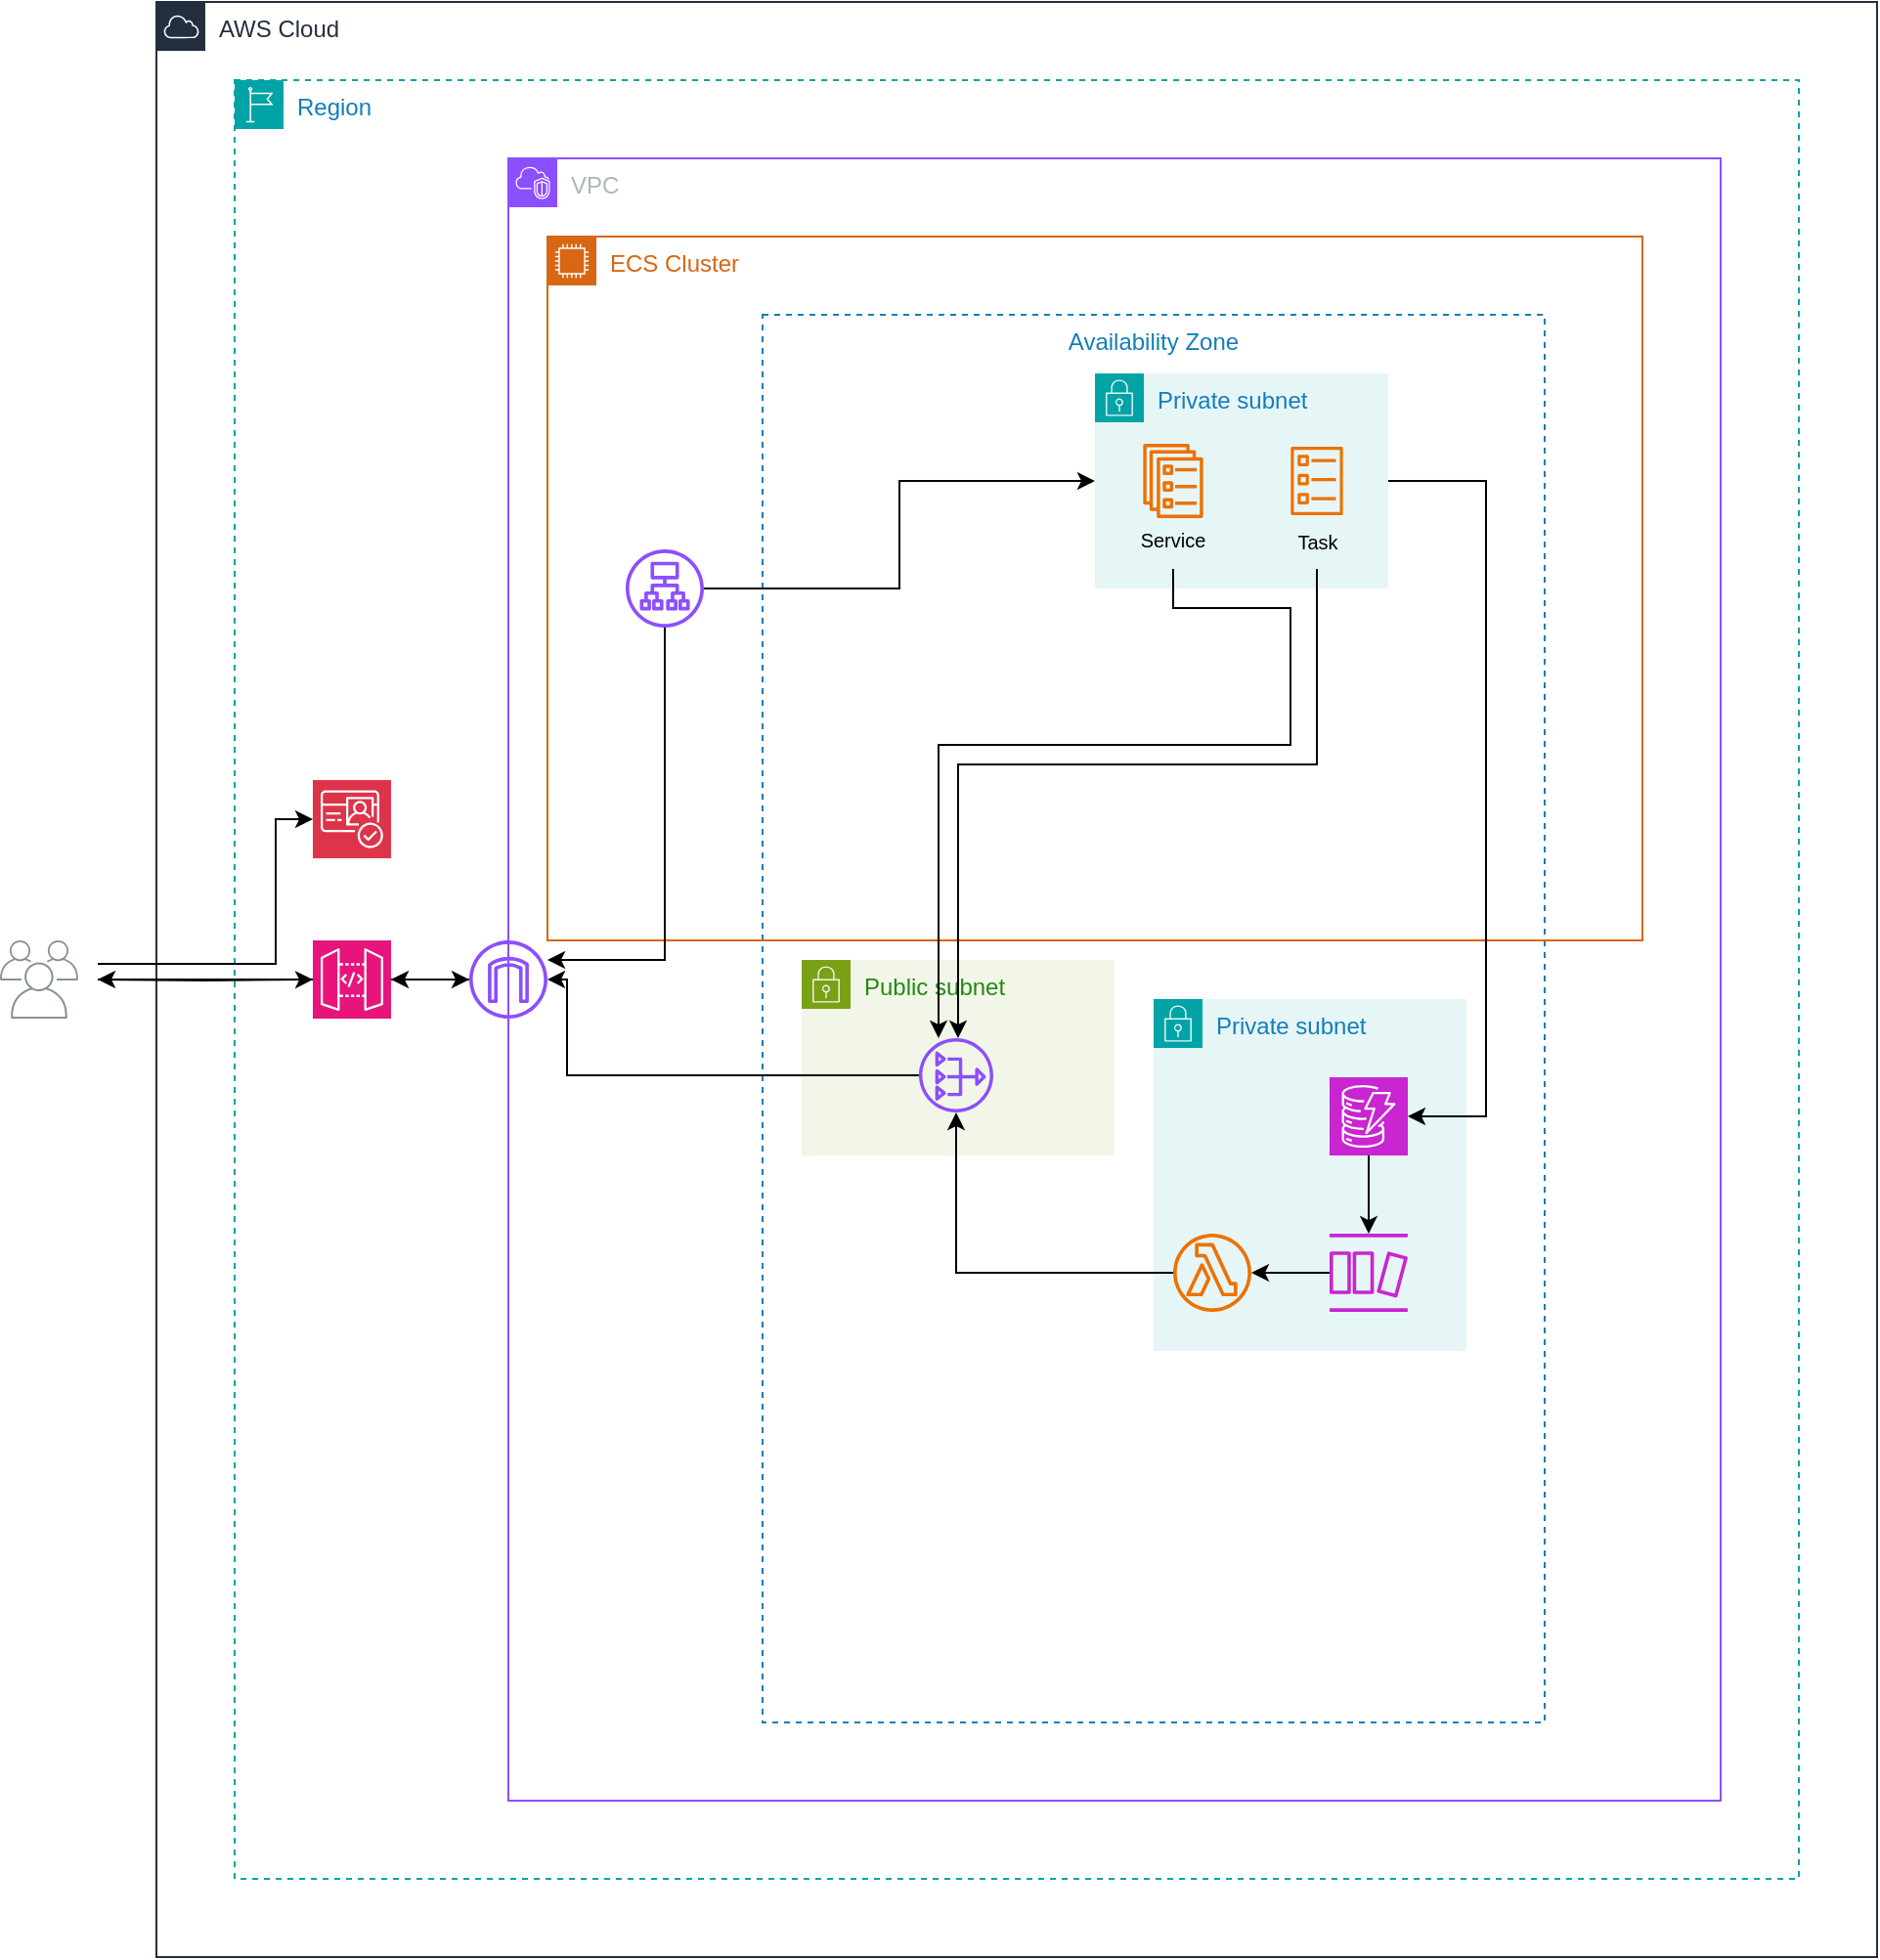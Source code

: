 <mxfile version="24.6.2" type="github">
  <diagram name="Page-1" id="qYU9Ulp_ExvP144HwVtU">
    <mxGraphModel dx="1749" dy="1160" grid="1" gridSize="10" guides="1" tooltips="1" connect="1" arrows="1" fold="1" page="1" pageScale="1" pageWidth="850" pageHeight="1100" math="0" shadow="0">
      <root>
        <mxCell id="0" />
        <mxCell id="1" parent="0" />
        <mxCell id="a-sUADIVm8qCuhfeS31k-23" value="Availability Zone" style="fillColor=none;strokeColor=#147EBA;dashed=1;verticalAlign=top;fontStyle=0;fontColor=#147EBA;whiteSpace=wrap;html=1;" parent="1" vertex="1">
          <mxGeometry x="470" y="200" width="400" height="720" as="geometry" />
        </mxCell>
        <mxCell id="a-sUADIVm8qCuhfeS31k-2" value="AWS Cloud" style="points=[[0,0],[0.25,0],[0.5,0],[0.75,0],[1,0],[1,0.25],[1,0.5],[1,0.75],[1,1],[0.75,1],[0.5,1],[0.25,1],[0,1],[0,0.75],[0,0.5],[0,0.25]];outlineConnect=0;gradientColor=none;html=1;whiteSpace=wrap;fontSize=12;fontStyle=0;container=0;pointerEvents=0;collapsible=0;recursiveResize=0;shape=mxgraph.aws4.group;grIcon=mxgraph.aws4.group_aws_cloud;strokeColor=#232F3E;fillColor=none;verticalAlign=top;align=left;spacingLeft=30;fontColor=#232F3E;dashed=0;" parent="1" vertex="1">
          <mxGeometry x="160" y="40" width="880" height="1000" as="geometry" />
        </mxCell>
        <mxCell id="a-sUADIVm8qCuhfeS31k-3" value="Region" style="points=[[0,0],[0.25,0],[0.5,0],[0.75,0],[1,0],[1,0.25],[1,0.5],[1,0.75],[1,1],[0.75,1],[0.5,1],[0.25,1],[0,1],[0,0.75],[0,0.5],[0,0.25]];outlineConnect=0;gradientColor=none;html=1;whiteSpace=wrap;fontSize=12;fontStyle=0;container=0;pointerEvents=0;collapsible=0;recursiveResize=0;shape=mxgraph.aws4.group;grIcon=mxgraph.aws4.group_region;strokeColor=#00A4A6;fillColor=none;verticalAlign=top;align=left;spacingLeft=30;fontColor=#147EBA;dashed=1;" parent="1" vertex="1">
          <mxGeometry x="200" y="80" width="800" height="920" as="geometry" />
        </mxCell>
        <mxCell id="a-sUADIVm8qCuhfeS31k-4" value="" style="sketch=0;outlineConnect=0;gradientColor=none;fontColor=#545B64;strokeColor=none;fillColor=#879196;dashed=0;verticalLabelPosition=bottom;verticalAlign=top;align=center;html=1;fontSize=12;fontStyle=0;aspect=fixed;shape=mxgraph.aws4.illustration_users;pointerEvents=1" parent="1" vertex="1">
          <mxGeometry x="80" y="520" width="40" height="40" as="geometry" />
        </mxCell>
        <mxCell id="a-sUADIVm8qCuhfeS31k-15" style="edgeStyle=orthogonalEdgeStyle;rounded=0;orthogonalLoop=1;jettySize=auto;html=1;" parent="1" source="a-sUADIVm8qCuhfeS31k-5" target="a-sUADIVm8qCuhfeS31k-12" edge="1">
          <mxGeometry relative="1" as="geometry" />
        </mxCell>
        <mxCell id="GHnzKDXzhPETCiCi5l8i-6" style="edgeStyle=orthogonalEdgeStyle;rounded=0;orthogonalLoop=1;jettySize=auto;html=1;" edge="1" parent="1" source="a-sUADIVm8qCuhfeS31k-5">
          <mxGeometry relative="1" as="geometry">
            <mxPoint x="130" y="540" as="targetPoint" />
          </mxGeometry>
        </mxCell>
        <mxCell id="a-sUADIVm8qCuhfeS31k-5" value="" style="sketch=0;points=[[0,0,0],[0.25,0,0],[0.5,0,0],[0.75,0,0],[1,0,0],[0,1,0],[0.25,1,0],[0.5,1,0],[0.75,1,0],[1,1,0],[0,0.25,0],[0,0.5,0],[0,0.75,0],[1,0.25,0],[1,0.5,0],[1,0.75,0]];outlineConnect=0;fontColor=#232F3E;fillColor=#E7157B;strokeColor=#ffffff;dashed=0;verticalLabelPosition=bottom;verticalAlign=top;align=center;html=1;fontSize=12;fontStyle=0;aspect=fixed;shape=mxgraph.aws4.resourceIcon;resIcon=mxgraph.aws4.api_gateway;" parent="1" vertex="1">
          <mxGeometry x="240" y="520" width="40" height="40" as="geometry" />
        </mxCell>
        <mxCell id="a-sUADIVm8qCuhfeS31k-6" style="edgeStyle=orthogonalEdgeStyle;rounded=0;orthogonalLoop=1;jettySize=auto;html=1;entryX=0;entryY=0.5;entryDx=0;entryDy=0;entryPerimeter=0;" parent="1" target="a-sUADIVm8qCuhfeS31k-5" edge="1">
          <mxGeometry relative="1" as="geometry">
            <mxPoint x="130" y="540" as="sourcePoint" />
          </mxGeometry>
        </mxCell>
        <mxCell id="a-sUADIVm8qCuhfeS31k-20" style="edgeStyle=orthogonalEdgeStyle;rounded=0;orthogonalLoop=1;jettySize=auto;html=1;" parent="1" source="a-sUADIVm8qCuhfeS31k-12" edge="1">
          <mxGeometry relative="1" as="geometry">
            <mxPoint x="280" y="540" as="targetPoint" />
          </mxGeometry>
        </mxCell>
        <mxCell id="a-sUADIVm8qCuhfeS31k-12" value="" style="sketch=0;outlineConnect=0;fontColor=#232F3E;gradientColor=none;fillColor=#8C4FFF;strokeColor=none;dashed=0;verticalLabelPosition=bottom;verticalAlign=top;align=center;html=1;fontSize=12;fontStyle=0;aspect=fixed;pointerEvents=1;shape=mxgraph.aws4.internet_gateway;" parent="1" vertex="1">
          <mxGeometry x="320" y="520" width="40" height="40" as="geometry" />
        </mxCell>
        <mxCell id="a-sUADIVm8qCuhfeS31k-16" value="VPC" style="points=[[0,0],[0.25,0],[0.5,0],[0.75,0],[1,0],[1,0.25],[1,0.5],[1,0.75],[1,1],[0.75,1],[0.5,1],[0.25,1],[0,1],[0,0.75],[0,0.5],[0,0.25]];outlineConnect=0;gradientColor=none;html=1;whiteSpace=wrap;fontSize=12;fontStyle=0;container=0;pointerEvents=0;collapsible=0;recursiveResize=0;shape=mxgraph.aws4.group;grIcon=mxgraph.aws4.group_vpc2;strokeColor=#8C4FFF;fillColor=none;verticalAlign=top;align=left;spacingLeft=30;fontColor=#AAB7B8;dashed=0;" parent="1" vertex="1">
          <mxGeometry x="340" y="120" width="620" height="840" as="geometry" />
        </mxCell>
        <mxCell id="a-sUADIVm8qCuhfeS31k-22" value="ECS Cluster" style="points=[[0,0],[0.25,0],[0.5,0],[0.75,0],[1,0],[1,0.25],[1,0.5],[1,0.75],[1,1],[0.75,1],[0.5,1],[0.25,1],[0,1],[0,0.75],[0,0.5],[0,0.25]];outlineConnect=0;gradientColor=none;html=1;whiteSpace=wrap;fontSize=12;fontStyle=0;container=0;pointerEvents=0;collapsible=0;recursiveResize=0;shape=mxgraph.aws4.group;grIcon=mxgraph.aws4.group_ec2_instance_contents;strokeColor=#D86613;fillColor=none;verticalAlign=top;align=left;spacingLeft=30;fontColor=#D86613;dashed=0;" parent="1" vertex="1">
          <mxGeometry x="360" y="160" width="560" height="360" as="geometry" />
        </mxCell>
        <mxCell id="a-sUADIVm8qCuhfeS31k-34" style="edgeStyle=orthogonalEdgeStyle;rounded=0;orthogonalLoop=1;jettySize=auto;html=1;" parent="1" source="a-sUADIVm8qCuhfeS31k-17" target="a-sUADIVm8qCuhfeS31k-24" edge="1">
          <mxGeometry relative="1" as="geometry" />
        </mxCell>
        <mxCell id="PUoLwNPxbnlyMsvjO3nc-1" style="edgeStyle=orthogonalEdgeStyle;rounded=0;orthogonalLoop=1;jettySize=auto;html=1;" parent="1" source="a-sUADIVm8qCuhfeS31k-17" edge="1">
          <mxGeometry relative="1" as="geometry">
            <mxPoint x="360" y="530" as="targetPoint" />
            <Array as="points">
              <mxPoint x="420" y="530" />
              <mxPoint x="360" y="530" />
            </Array>
          </mxGeometry>
        </mxCell>
        <mxCell id="a-sUADIVm8qCuhfeS31k-17" value="" style="sketch=0;outlineConnect=0;fontColor=#232F3E;gradientColor=none;fillColor=#8C4FFF;strokeColor=none;dashed=0;verticalLabelPosition=bottom;verticalAlign=top;align=center;html=1;fontSize=12;fontStyle=0;aspect=fixed;pointerEvents=1;shape=mxgraph.aws4.application_load_balancer;" parent="1" vertex="1">
          <mxGeometry x="400" y="320" width="40" height="40" as="geometry" />
        </mxCell>
        <mxCell id="a-sUADIVm8qCuhfeS31k-24" value="Private subnet" style="points=[[0,0],[0.25,0],[0.5,0],[0.75,0],[1,0],[1,0.25],[1,0.5],[1,0.75],[1,1],[0.75,1],[0.5,1],[0.25,1],[0,1],[0,0.75],[0,0.5],[0,0.25]];outlineConnect=0;gradientColor=none;html=1;whiteSpace=wrap;fontSize=12;fontStyle=0;container=1;pointerEvents=0;collapsible=0;recursiveResize=0;shape=mxgraph.aws4.group;grIcon=mxgraph.aws4.group_security_group;grStroke=0;strokeColor=#00A4A6;fillColor=#E6F6F7;verticalAlign=top;align=left;spacingLeft=30;fontColor=#147EBA;dashed=0;" parent="1" vertex="1">
          <mxGeometry x="640" y="230" width="150" height="110" as="geometry" />
        </mxCell>
        <mxCell id="a-sUADIVm8qCuhfeS31k-26" value="" style="sketch=0;outlineConnect=0;fontColor=#232F3E;gradientColor=none;fillColor=#ED7100;strokeColor=none;dashed=0;verticalLabelPosition=bottom;verticalAlign=top;align=center;html=1;fontSize=12;fontStyle=0;aspect=fixed;pointerEvents=1;shape=mxgraph.aws4.ecs_service;" parent="a-sUADIVm8qCuhfeS31k-24" vertex="1">
          <mxGeometry x="24.56" y="36" width="30.88" height="38" as="geometry" />
        </mxCell>
        <mxCell id="a-sUADIVm8qCuhfeS31k-25" value="Public subnet" style="points=[[0,0],[0.25,0],[0.5,0],[0.75,0],[1,0],[1,0.25],[1,0.5],[1,0.75],[1,1],[0.75,1],[0.5,1],[0.25,1],[0,1],[0,0.75],[0,0.5],[0,0.25]];outlineConnect=0;gradientColor=none;html=1;whiteSpace=wrap;fontSize=12;fontStyle=0;container=1;pointerEvents=0;collapsible=0;recursiveResize=0;shape=mxgraph.aws4.group;grIcon=mxgraph.aws4.group_security_group;grStroke=0;strokeColor=#7AA116;fillColor=#F2F6E8;verticalAlign=top;align=left;spacingLeft=30;fontColor=#248814;dashed=0;" parent="1" vertex="1">
          <mxGeometry x="490" y="530" width="160" height="100" as="geometry" />
        </mxCell>
        <mxCell id="a-sUADIVm8qCuhfeS31k-27" value="" style="sketch=0;outlineConnect=0;fontColor=#232F3E;gradientColor=none;fillColor=#ED7100;strokeColor=none;dashed=0;verticalLabelPosition=bottom;verticalAlign=top;align=center;html=1;fontSize=12;fontStyle=0;aspect=fixed;pointerEvents=1;shape=mxgraph.aws4.ecs_task;" parent="1" vertex="1">
          <mxGeometry x="740" y="267.49" width="27" height="35.03" as="geometry" />
        </mxCell>
        <mxCell id="a-sUADIVm8qCuhfeS31k-31" style="edgeStyle=orthogonalEdgeStyle;rounded=0;orthogonalLoop=1;jettySize=auto;html=1;" parent="1" source="a-sUADIVm8qCuhfeS31k-28" target="a-sUADIVm8qCuhfeS31k-30" edge="1">
          <mxGeometry relative="1" as="geometry">
            <Array as="points">
              <mxPoint x="680" y="350" />
              <mxPoint x="740" y="350" />
              <mxPoint x="740" y="420" />
              <mxPoint x="560" y="420" />
            </Array>
          </mxGeometry>
        </mxCell>
        <mxCell id="a-sUADIVm8qCuhfeS31k-28" value="Service" style="text;html=1;align=center;verticalAlign=middle;whiteSpace=wrap;rounded=0;fontSize=10;" parent="1" vertex="1">
          <mxGeometry x="650" y="300" width="60" height="30" as="geometry" />
        </mxCell>
        <mxCell id="GHnzKDXzhPETCiCi5l8i-7" style="edgeStyle=orthogonalEdgeStyle;rounded=0;orthogonalLoop=1;jettySize=auto;html=1;" edge="1" parent="1" source="a-sUADIVm8qCuhfeS31k-30" target="a-sUADIVm8qCuhfeS31k-12">
          <mxGeometry relative="1" as="geometry">
            <Array as="points">
              <mxPoint x="370" y="589" />
              <mxPoint x="370" y="540" />
            </Array>
          </mxGeometry>
        </mxCell>
        <mxCell id="a-sUADIVm8qCuhfeS31k-30" value="" style="sketch=0;outlineConnect=0;fontColor=#232F3E;gradientColor=none;fillColor=#8C4FFF;strokeColor=none;dashed=0;verticalLabelPosition=bottom;verticalAlign=top;align=center;html=1;fontSize=12;fontStyle=0;aspect=fixed;pointerEvents=1;shape=mxgraph.aws4.nat_gateway;" parent="1" vertex="1">
          <mxGeometry x="550" y="570" width="38" height="38" as="geometry" />
        </mxCell>
        <mxCell id="GHnzKDXzhPETCiCi5l8i-2" value="Private subnet" style="points=[[0,0],[0.25,0],[0.5,0],[0.75,0],[1,0],[1,0.25],[1,0.5],[1,0.75],[1,1],[0.75,1],[0.5,1],[0.25,1],[0,1],[0,0.75],[0,0.5],[0,0.25]];outlineConnect=0;gradientColor=none;html=1;whiteSpace=wrap;fontSize=12;fontStyle=0;container=1;pointerEvents=0;collapsible=0;recursiveResize=0;shape=mxgraph.aws4.group;grIcon=mxgraph.aws4.group_security_group;grStroke=0;strokeColor=#00A4A6;fillColor=#E6F6F7;verticalAlign=top;align=left;spacingLeft=30;fontColor=#147EBA;dashed=0;" vertex="1" parent="1">
          <mxGeometry x="670" y="550" width="160" height="180" as="geometry" />
        </mxCell>
        <mxCell id="GHnzKDXzhPETCiCi5l8i-9" style="edgeStyle=orthogonalEdgeStyle;rounded=0;orthogonalLoop=1;jettySize=auto;html=1;" edge="1" parent="1" source="a-sUADIVm8qCuhfeS31k-29" target="a-sUADIVm8qCuhfeS31k-30">
          <mxGeometry relative="1" as="geometry">
            <Array as="points">
              <mxPoint x="754" y="430" />
              <mxPoint x="570" y="430" />
            </Array>
          </mxGeometry>
        </mxCell>
        <mxCell id="a-sUADIVm8qCuhfeS31k-29" value="Task" style="text;html=1;align=center;verticalAlign=middle;whiteSpace=wrap;rounded=0;fontSize=10;" parent="1" vertex="1">
          <mxGeometry x="723.5" y="302.52" width="60" height="27.48" as="geometry" />
        </mxCell>
        <mxCell id="a-sUADIVm8qCuhfeS31k-44" value="" style="edgeStyle=orthogonalEdgeStyle;rounded=0;orthogonalLoop=1;jettySize=auto;html=1;" parent="1" source="a-sUADIVm8qCuhfeS31k-39" target="a-sUADIVm8qCuhfeS31k-42" edge="1">
          <mxGeometry relative="1" as="geometry" />
        </mxCell>
        <mxCell id="a-sUADIVm8qCuhfeS31k-39" value="" style="sketch=0;points=[[0,0,0],[0.25,0,0],[0.5,0,0],[0.75,0,0],[1,0,0],[0,1,0],[0.25,1,0],[0.5,1,0],[0.75,1,0],[1,1,0],[0,0.25,0],[0,0.5,0],[0,0.75,0],[1,0.25,0],[1,0.5,0],[1,0.75,0]];outlineConnect=0;fontColor=#232F3E;fillColor=#C925D1;strokeColor=#ffffff;dashed=0;verticalLabelPosition=bottom;verticalAlign=top;align=center;html=1;fontSize=12;fontStyle=0;aspect=fixed;shape=mxgraph.aws4.resourceIcon;resIcon=mxgraph.aws4.dynamodb;" parent="1" vertex="1">
          <mxGeometry x="760" y="590" width="40" height="40" as="geometry" />
        </mxCell>
        <mxCell id="a-sUADIVm8qCuhfeS31k-46" value="" style="edgeStyle=orthogonalEdgeStyle;rounded=0;orthogonalLoop=1;jettySize=auto;html=1;" parent="1" source="a-sUADIVm8qCuhfeS31k-42" target="a-sUADIVm8qCuhfeS31k-45" edge="1">
          <mxGeometry relative="1" as="geometry" />
        </mxCell>
        <mxCell id="a-sUADIVm8qCuhfeS31k-41" style="edgeStyle=orthogonalEdgeStyle;rounded=0;orthogonalLoop=1;jettySize=auto;html=1;entryX=1;entryY=0.5;entryDx=0;entryDy=0;entryPerimeter=0;" parent="1" source="a-sUADIVm8qCuhfeS31k-24" target="a-sUADIVm8qCuhfeS31k-39" edge="1">
          <mxGeometry relative="1" as="geometry">
            <Array as="points">
              <mxPoint x="840" y="285" />
              <mxPoint x="840" y="610" />
            </Array>
          </mxGeometry>
        </mxCell>
        <mxCell id="a-sUADIVm8qCuhfeS31k-42" value="" style="sketch=0;outlineConnect=0;fontColor=#232F3E;gradientColor=none;fillColor=#C925D1;strokeColor=none;dashed=0;verticalLabelPosition=bottom;verticalAlign=top;align=center;html=1;fontSize=12;fontStyle=0;aspect=fixed;pointerEvents=1;shape=mxgraph.aws4.dynamodb_stream;" parent="1" vertex="1">
          <mxGeometry x="760" y="670" width="40" height="40" as="geometry" />
        </mxCell>
        <mxCell id="GHnzKDXzhPETCiCi5l8i-3" style="edgeStyle=orthogonalEdgeStyle;rounded=0;orthogonalLoop=1;jettySize=auto;html=1;" edge="1" parent="1" source="a-sUADIVm8qCuhfeS31k-45" target="a-sUADIVm8qCuhfeS31k-30">
          <mxGeometry relative="1" as="geometry" />
        </mxCell>
        <mxCell id="a-sUADIVm8qCuhfeS31k-45" value="" style="sketch=0;outlineConnect=0;fontColor=#232F3E;gradientColor=none;fillColor=#ED7100;strokeColor=none;dashed=0;verticalLabelPosition=bottom;verticalAlign=top;align=center;html=1;fontSize=12;fontStyle=0;aspect=fixed;pointerEvents=1;shape=mxgraph.aws4.lambda_function;" parent="1" vertex="1">
          <mxGeometry x="680" y="670" width="40" height="40" as="geometry" />
        </mxCell>
        <mxCell id="GHnzKDXzhPETCiCi5l8i-4" value="" style="sketch=0;points=[[0,0,0],[0.25,0,0],[0.5,0,0],[0.75,0,0],[1,0,0],[0,1,0],[0.25,1,0],[0.5,1,0],[0.75,1,0],[1,1,0],[0,0.25,0],[0,0.5,0],[0,0.75,0],[1,0.25,0],[1,0.5,0],[1,0.75,0]];outlineConnect=0;fontColor=#232F3E;fillColor=#DD344C;strokeColor=#ffffff;dashed=0;verticalLabelPosition=bottom;verticalAlign=top;align=center;html=1;fontSize=12;fontStyle=0;aspect=fixed;shape=mxgraph.aws4.resourceIcon;resIcon=mxgraph.aws4.cognito;" vertex="1" parent="1">
          <mxGeometry x="240" y="438" width="40" height="40" as="geometry" />
        </mxCell>
        <mxCell id="GHnzKDXzhPETCiCi5l8i-5" style="edgeStyle=orthogonalEdgeStyle;rounded=0;orthogonalLoop=1;jettySize=auto;html=1;" edge="1" parent="1" target="GHnzKDXzhPETCiCi5l8i-4">
          <mxGeometry relative="1" as="geometry">
            <mxPoint x="130" y="532" as="sourcePoint" />
            <mxPoint x="220.04" y="450" as="targetPoint" />
            <Array as="points">
              <mxPoint x="221" y="532" />
              <mxPoint x="221" y="458" />
            </Array>
          </mxGeometry>
        </mxCell>
      </root>
    </mxGraphModel>
  </diagram>
</mxfile>
